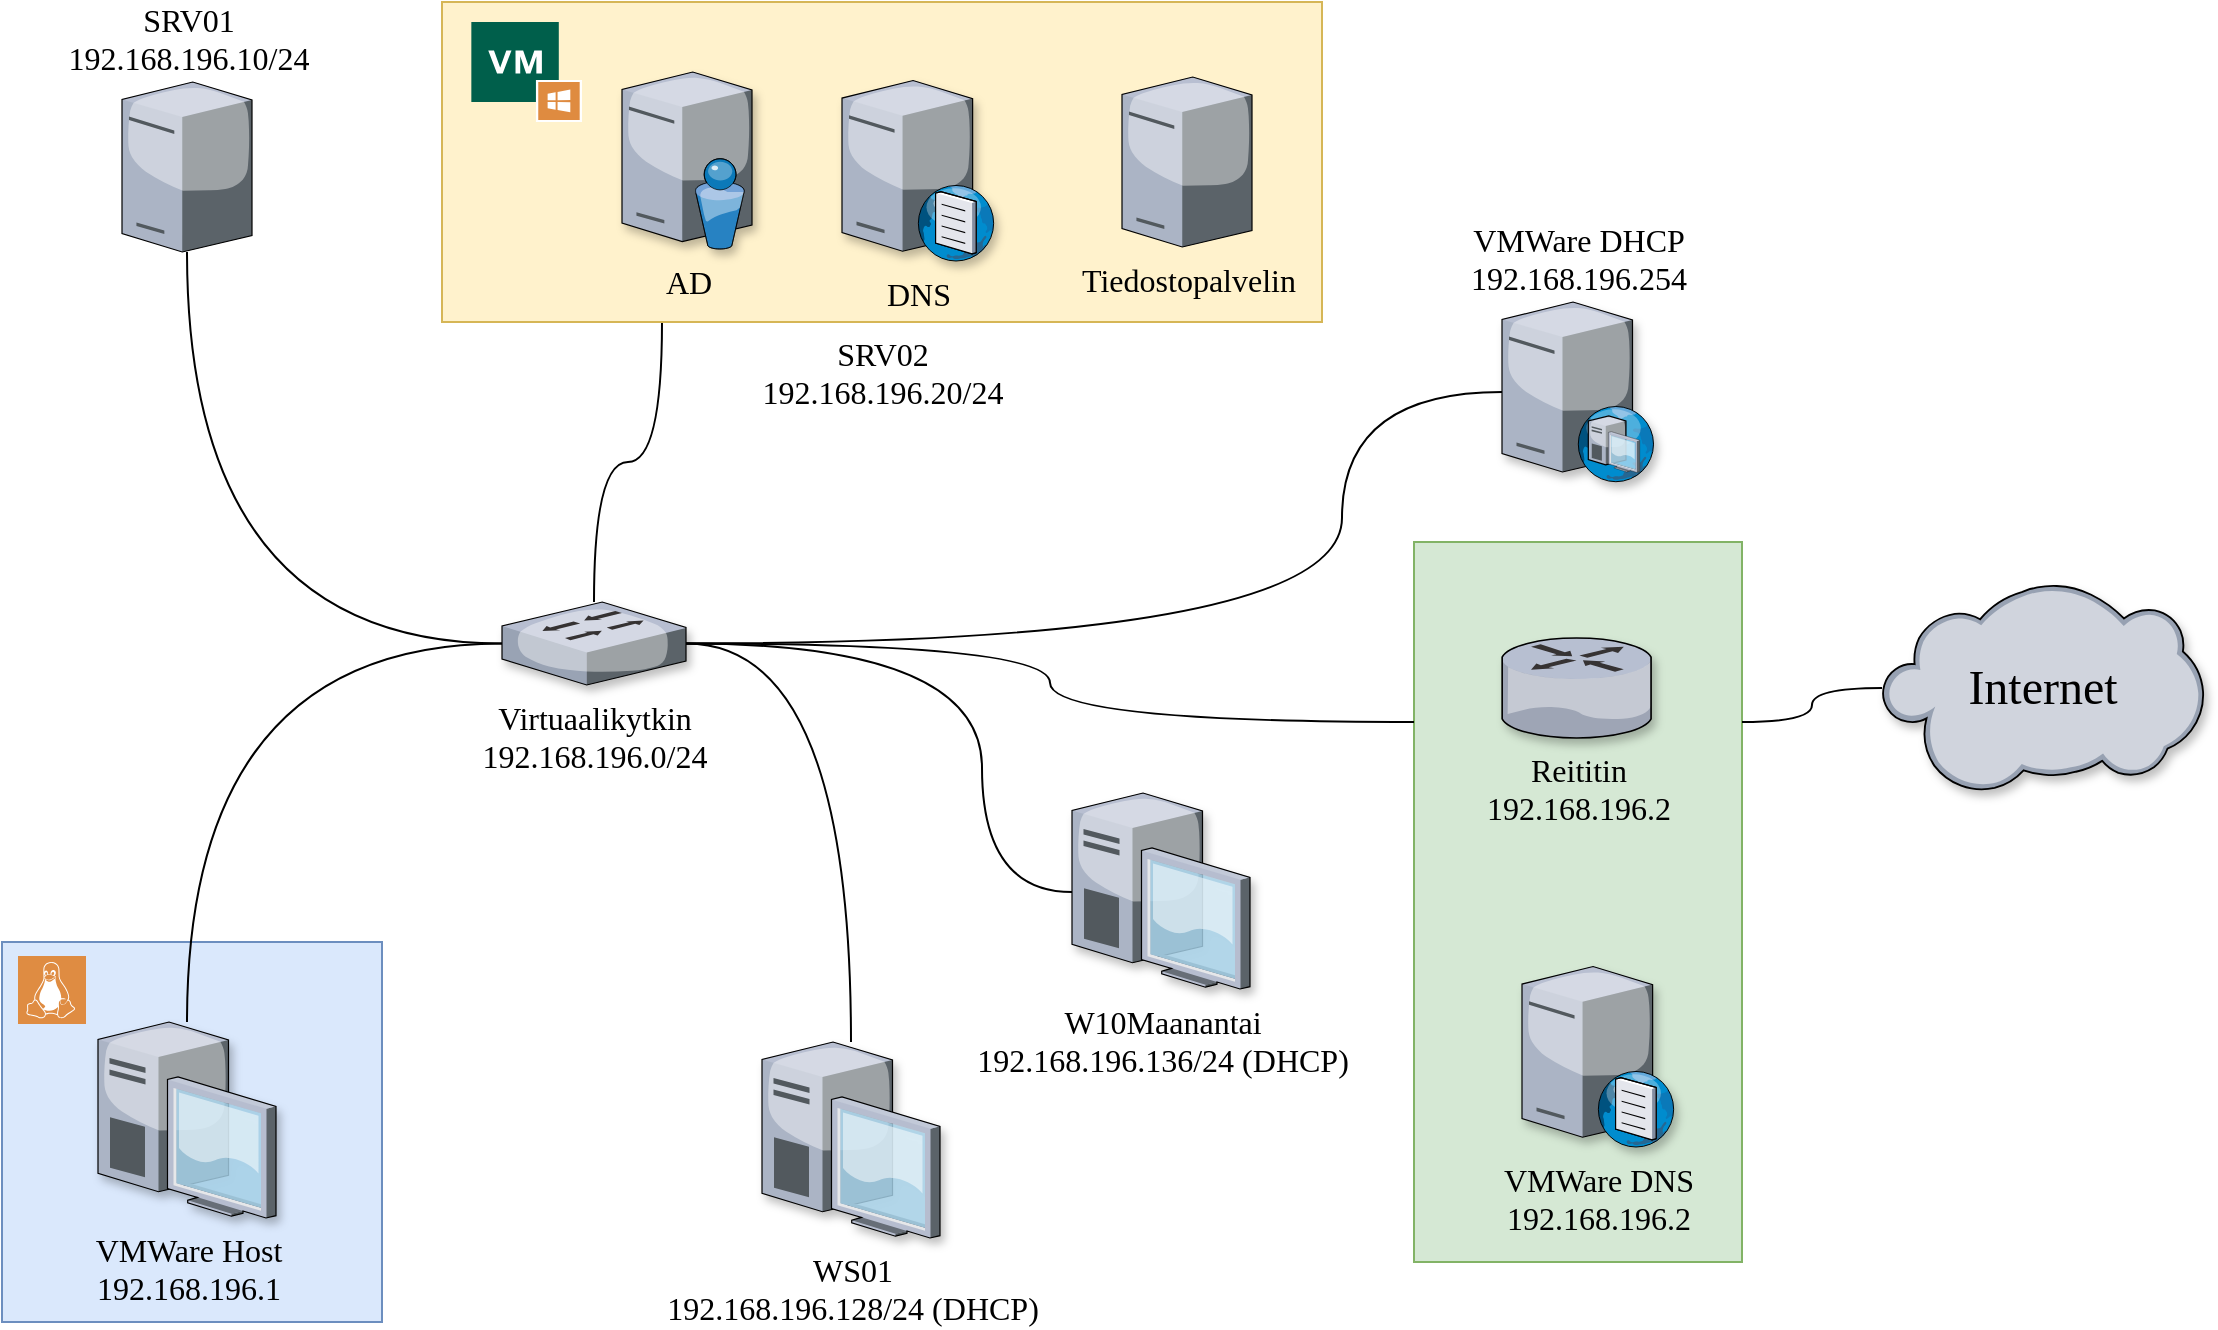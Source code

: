 <mxfile version="16.5.1" type="device"><diagram id="YC46AyQL0sCKj7nAzzFJ" name="Page-1"><mxGraphModel dx="1422" dy="985" grid="1" gridSize="10" guides="1" tooltips="1" connect="1" arrows="1" fold="1" page="1" pageScale="1" pageWidth="1169" pageHeight="827" math="0" shadow="0"><root><mxCell id="0"/><mxCell id="1" parent="0"/><mxCell id="yzCuJvJ5avhXDysIZ3V--28" value="" style="rounded=0;whiteSpace=wrap;html=1;sketch=0;fontFamily=Helvetica;fontSize=12;fillColor=#dae8fc;strokeColor=#6c8ebf;" vertex="1" parent="1"><mxGeometry x="50" y="520" width="190" height="190" as="geometry"/></mxCell><mxCell id="yzCuJvJ5avhXDysIZ3V--15" value="" style="rounded=0;whiteSpace=wrap;html=1;sketch=0;fontFamily=Helvetica;fontSize=12;fillColor=#d5e8d4;strokeColor=#82b366;" vertex="1" parent="1"><mxGeometry x="756" y="320" width="164" height="360" as="geometry"/></mxCell><mxCell id="yzCuJvJ5avhXDysIZ3V--1" value="&lt;font face=&quot;Comic Sans MS&quot; style=&quot;font-size: 16px&quot;&gt;SRV01&lt;br&gt;192.168.196.10/24&lt;br&gt;&lt;/font&gt;" style="verticalLabelPosition=top;sketch=0;aspect=fixed;html=1;verticalAlign=bottom;strokeColor=none;align=center;outlineConnect=0;shape=mxgraph.citrix.tower_server;labelPosition=center;" vertex="1" parent="1"><mxGeometry x="110" y="90" width="65" height="85" as="geometry"/></mxCell><mxCell id="yzCuJvJ5avhXDysIZ3V--3" value="WS01&lt;br&gt;192.168.196.128/24 (DHCP)" style="verticalLabelPosition=bottom;sketch=0;aspect=fixed;html=1;verticalAlign=top;strokeColor=none;align=center;outlineConnect=0;shape=mxgraph.citrix.desktop;shadow=1;glass=1;fontFamily=Comic Sans MS;fontSize=16;fillColor=#660000;gradientColor=#FFFF99;gradientDirection=north;fontColor=default;" vertex="1" parent="1"><mxGeometry x="430" y="570" width="89" height="98" as="geometry"/></mxCell><mxCell id="yzCuJvJ5avhXDysIZ3V--4" value="VMWare Host&lt;br&gt;192.168.196.1" style="verticalLabelPosition=bottom;sketch=0;aspect=fixed;html=1;verticalAlign=top;strokeColor=none;align=center;outlineConnect=0;shape=mxgraph.citrix.desktop;shadow=1;glass=1;fontFamily=Comic Sans MS;fontSize=16;fillColor=#660000;gradientColor=#FFFF99;gradientDirection=north;fontColor=default;" vertex="1" parent="1"><mxGeometry x="98" y="560" width="89" height="98" as="geometry"/></mxCell><mxCell id="yzCuJvJ5avhXDysIZ3V--23" style="edgeStyle=orthogonalEdgeStyle;curved=1;orthogonalLoop=1;jettySize=auto;html=1;entryX=1;entryY=0.25;entryDx=0;entryDy=0;fontFamily=Helvetica;fontSize=12;fontColor=default;endArrow=none;endFill=0;" edge="1" parent="1" source="yzCuJvJ5avhXDysIZ3V--5" target="yzCuJvJ5avhXDysIZ3V--15"><mxGeometry relative="1" as="geometry"/></mxCell><mxCell id="yzCuJvJ5avhXDysIZ3V--5" value="&lt;font style=&quot;font-size: 24px&quot;&gt;Internet&lt;/font&gt;" style="verticalLabelPosition=middle;sketch=0;aspect=fixed;html=1;verticalAlign=middle;strokeColor=none;align=center;outlineConnect=0;shape=mxgraph.citrix.cloud;shadow=1;glass=1;fontFamily=Comic Sans MS;fontSize=16;fillColor=#660000;gradientColor=#FFFF99;gradientDirection=north;labelPosition=center;fontColor=default;" vertex="1" parent="1"><mxGeometry x="990" y="340.5" width="160.89" height="105" as="geometry"/></mxCell><mxCell id="yzCuJvJ5avhXDysIZ3V--16" style="edgeStyle=orthogonalEdgeStyle;orthogonalLoop=1;jettySize=auto;html=1;fontFamily=Helvetica;fontSize=12;fontColor=default;curved=1;endArrow=none;endFill=0;" edge="1" parent="1" source="yzCuJvJ5avhXDysIZ3V--6" target="yzCuJvJ5avhXDysIZ3V--1"><mxGeometry relative="1" as="geometry"/></mxCell><mxCell id="yzCuJvJ5avhXDysIZ3V--17" style="edgeStyle=orthogonalEdgeStyle;curved=1;orthogonalLoop=1;jettySize=auto;html=1;entryX=0.25;entryY=1;entryDx=0;entryDy=0;fontFamily=Helvetica;fontSize=12;fontColor=default;endArrow=none;endFill=0;" edge="1" parent="1" source="yzCuJvJ5avhXDysIZ3V--6" target="yzCuJvJ5avhXDysIZ3V--8"><mxGeometry relative="1" as="geometry"/></mxCell><mxCell id="yzCuJvJ5avhXDysIZ3V--18" style="edgeStyle=orthogonalEdgeStyle;curved=1;orthogonalLoop=1;jettySize=auto;html=1;fontFamily=Helvetica;fontSize=12;fontColor=default;endArrow=none;endFill=0;" edge="1" parent="1" source="yzCuJvJ5avhXDysIZ3V--6" target="yzCuJvJ5avhXDysIZ3V--4"><mxGeometry relative="1" as="geometry"/></mxCell><mxCell id="yzCuJvJ5avhXDysIZ3V--20" style="edgeStyle=orthogonalEdgeStyle;curved=1;orthogonalLoop=1;jettySize=auto;html=1;entryX=0;entryY=0.25;entryDx=0;entryDy=0;fontFamily=Helvetica;fontSize=12;fontColor=default;endArrow=none;endFill=0;" edge="1" parent="1" source="yzCuJvJ5avhXDysIZ3V--6" target="yzCuJvJ5avhXDysIZ3V--15"><mxGeometry relative="1" as="geometry"/></mxCell><mxCell id="yzCuJvJ5avhXDysIZ3V--22" style="edgeStyle=orthogonalEdgeStyle;curved=1;orthogonalLoop=1;jettySize=auto;html=1;fontFamily=Helvetica;fontSize=12;fontColor=default;endArrow=none;endFill=0;" edge="1" parent="1" source="yzCuJvJ5avhXDysIZ3V--6" target="yzCuJvJ5avhXDysIZ3V--12"><mxGeometry relative="1" as="geometry"><Array as="points"><mxPoint x="720" y="371"/><mxPoint x="720" y="245"/></Array></mxGeometry></mxCell><mxCell id="yzCuJvJ5avhXDysIZ3V--24" style="edgeStyle=orthogonalEdgeStyle;curved=1;orthogonalLoop=1;jettySize=auto;html=1;fontFamily=Helvetica;fontSize=12;fontColor=default;endArrow=none;endFill=0;" edge="1" parent="1" source="yzCuJvJ5avhXDysIZ3V--6" target="yzCuJvJ5avhXDysIZ3V--3"><mxGeometry relative="1" as="geometry"/></mxCell><mxCell id="yzCuJvJ5avhXDysIZ3V--26" style="edgeStyle=orthogonalEdgeStyle;curved=1;orthogonalLoop=1;jettySize=auto;html=1;fontFamily=Helvetica;fontSize=12;fontColor=default;endArrow=none;endFill=0;" edge="1" parent="1" source="yzCuJvJ5avhXDysIZ3V--6" target="yzCuJvJ5avhXDysIZ3V--25"><mxGeometry relative="1" as="geometry"><Array as="points"><mxPoint x="540" y="371"/><mxPoint x="540" y="495"/></Array></mxGeometry></mxCell><mxCell id="yzCuJvJ5avhXDysIZ3V--6" value="Virtuaalikytkin&lt;br&gt;192.168.196.0/24" style="verticalLabelPosition=bottom;sketch=0;aspect=fixed;html=1;verticalAlign=top;strokeColor=none;align=center;outlineConnect=0;shape=mxgraph.citrix.switch;shadow=1;glass=1;fontFamily=Comic Sans MS;fontSize=16;fillColor=#660000;gradientColor=#FFFF99;gradientDirection=north;fontColor=default;" vertex="1" parent="1"><mxGeometry x="300" y="350" width="92" height="41.5" as="geometry"/></mxCell><mxCell id="yzCuJvJ5avhXDysIZ3V--7" value="SRV02&lt;br&gt;192.168.196.20/24" style="group;labelPosition=center;verticalLabelPosition=bottom;align=center;verticalAlign=top;fontFamily=Comic Sans MS;fontSize=16;sketch=0;fontColor=default;fillColor=default;html=1;" vertex="1" connectable="0" parent="1"><mxGeometry x="270" y="50" width="440" height="160" as="geometry"/></mxCell><mxCell id="yzCuJvJ5avhXDysIZ3V--8" value="" style="rounded=0;whiteSpace=wrap;html=1;shadow=0;glass=0;sketch=0;fontFamily=Comic Sans MS;fontSize=16;fillColor=#fff2cc;gradientDirection=north;strokeColor=#d6b656;fontColor=default;" vertex="1" parent="yzCuJvJ5avhXDysIZ3V--7"><mxGeometry width="440.0" height="160" as="geometry"/></mxCell><mxCell id="yzCuJvJ5avhXDysIZ3V--9" value="" style="sketch=0;pointerEvents=1;shadow=0;dashed=0;html=1;strokeColor=none;fillColor=#005F4B;labelPosition=center;verticalLabelPosition=bottom;verticalAlign=top;align=center;outlineConnect=0;shape=mxgraph.veeam2.windows_vm;glass=1;fontFamily=Comic Sans MS;fontSize=16;fontColor=default;" vertex="1" parent="yzCuJvJ5avhXDysIZ3V--7"><mxGeometry x="14.67" y="10" width="55.33" height="50" as="geometry"/></mxCell><mxCell id="yzCuJvJ5avhXDysIZ3V--2" value="&lt;font face=&quot;Comic Sans MS&quot; style=&quot;font-size: 16px&quot;&gt;Tiedostopalvelin&lt;br&gt;&lt;/font&gt;" style="verticalLabelPosition=bottom;sketch=0;aspect=fixed;html=1;verticalAlign=top;strokeColor=none;align=center;outlineConnect=0;shape=mxgraph.citrix.tower_server;" vertex="1" parent="yzCuJvJ5avhXDysIZ3V--7"><mxGeometry x="340" y="37.5" width="65" height="85" as="geometry"/></mxCell><mxCell id="yzCuJvJ5avhXDysIZ3V--10" value="AD" style="verticalLabelPosition=bottom;sketch=0;aspect=fixed;html=1;verticalAlign=top;strokeColor=none;align=center;outlineConnect=0;shape=mxgraph.citrix.directory_server;shadow=1;glass=1;fontFamily=Comic Sans MS;fontSize=16;fillColor=#660000;gradientColor=#FFFF99;gradientDirection=north;fontColor=default;" vertex="1" parent="yzCuJvJ5avhXDysIZ3V--7"><mxGeometry x="90" y="35" width="65" height="88.5" as="geometry"/></mxCell><mxCell id="yzCuJvJ5avhXDysIZ3V--11" value="DNS" style="verticalLabelPosition=bottom;sketch=0;aspect=fixed;html=1;verticalAlign=top;strokeColor=none;align=center;outlineConnect=0;shape=mxgraph.citrix.dns_server;shadow=1;glass=1;fontFamily=Comic Sans MS;fontSize=16;fillColor=#660000;gradientColor=#FFFF99;gradientDirection=north;fontColor=default;" vertex="1" parent="yzCuJvJ5avhXDysIZ3V--7"><mxGeometry x="200" y="37" width="76.5" height="92.5" as="geometry"/></mxCell><mxCell id="yzCuJvJ5avhXDysIZ3V--12" value="VMWare DHCP&lt;br&gt;192.168.196.254" style="verticalLabelPosition=top;sketch=0;aspect=fixed;html=1;verticalAlign=bottom;strokeColor=none;align=center;outlineConnect=0;shape=mxgraph.citrix.dhcp_server;shadow=1;glass=1;fontFamily=Comic Sans MS;fontSize=16;fillColor=#660000;gradientColor=#FFFF99;gradientDirection=north;fontColor=default;labelPosition=center;" vertex="1" parent="1"><mxGeometry x="800" y="200" width="76" height="90" as="geometry"/></mxCell><mxCell id="yzCuJvJ5avhXDysIZ3V--13" value="Reititin&lt;br&gt;192.168.196.2" style="verticalLabelPosition=bottom;sketch=0;aspect=fixed;html=1;verticalAlign=top;strokeColor=none;align=center;outlineConnect=0;shape=mxgraph.citrix.router;shadow=1;glass=1;fontFamily=Comic Sans MS;fontSize=16;fillColor=#660000;gradientColor=#FFFF99;gradientDirection=north;fontColor=default;" vertex="1" parent="1"><mxGeometry x="800" y="368" width="75.34" height="50" as="geometry"/></mxCell><mxCell id="yzCuJvJ5avhXDysIZ3V--14" value="VMWare DNS&lt;br&gt;192.168.196.2" style="verticalLabelPosition=bottom;sketch=0;aspect=fixed;html=1;verticalAlign=top;strokeColor=none;align=center;outlineConnect=0;shape=mxgraph.citrix.dns_server;shadow=1;glass=1;fontFamily=Comic Sans MS;fontSize=16;fillColor=#660000;gradientColor=#FFFF99;gradientDirection=north;fontColor=default;" vertex="1" parent="1"><mxGeometry x="810" y="530" width="76.5" height="92.5" as="geometry"/></mxCell><mxCell id="yzCuJvJ5avhXDysIZ3V--25" value="W10Maanantai&lt;br&gt;192.168.196.136/24 (DHCP)" style="verticalLabelPosition=bottom;sketch=0;aspect=fixed;html=1;verticalAlign=top;strokeColor=none;align=center;outlineConnect=0;shape=mxgraph.citrix.desktop;shadow=1;glass=1;fontFamily=Comic Sans MS;fontSize=16;fillColor=#660000;gradientColor=#FFFF99;gradientDirection=north;fontColor=default;" vertex="1" parent="1"><mxGeometry x="585" y="445.5" width="89" height="98" as="geometry"/></mxCell><mxCell id="yzCuJvJ5avhXDysIZ3V--27" value="" style="sketch=0;pointerEvents=1;shadow=0;dashed=0;html=1;strokeColor=none;fillColor=#DF8C42;labelPosition=center;verticalLabelPosition=bottom;verticalAlign=top;align=center;outlineConnect=0;shape=mxgraph.veeam2.linux;fontFamily=Helvetica;fontSize=12;fontColor=default;" vertex="1" parent="1"><mxGeometry x="58" y="527" width="34" height="34" as="geometry"/></mxCell></root></mxGraphModel></diagram></mxfile>